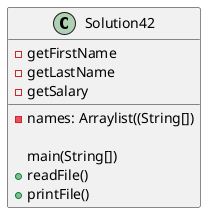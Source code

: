 @startuml
class Solution42 {
    'attributes
    -names: Arraylist((String[])

    main(String[])
    'behaviors
    -getFirstName
    -getLastName
    -getSalary
    +readFile()
    +printFile()
}
@enduml